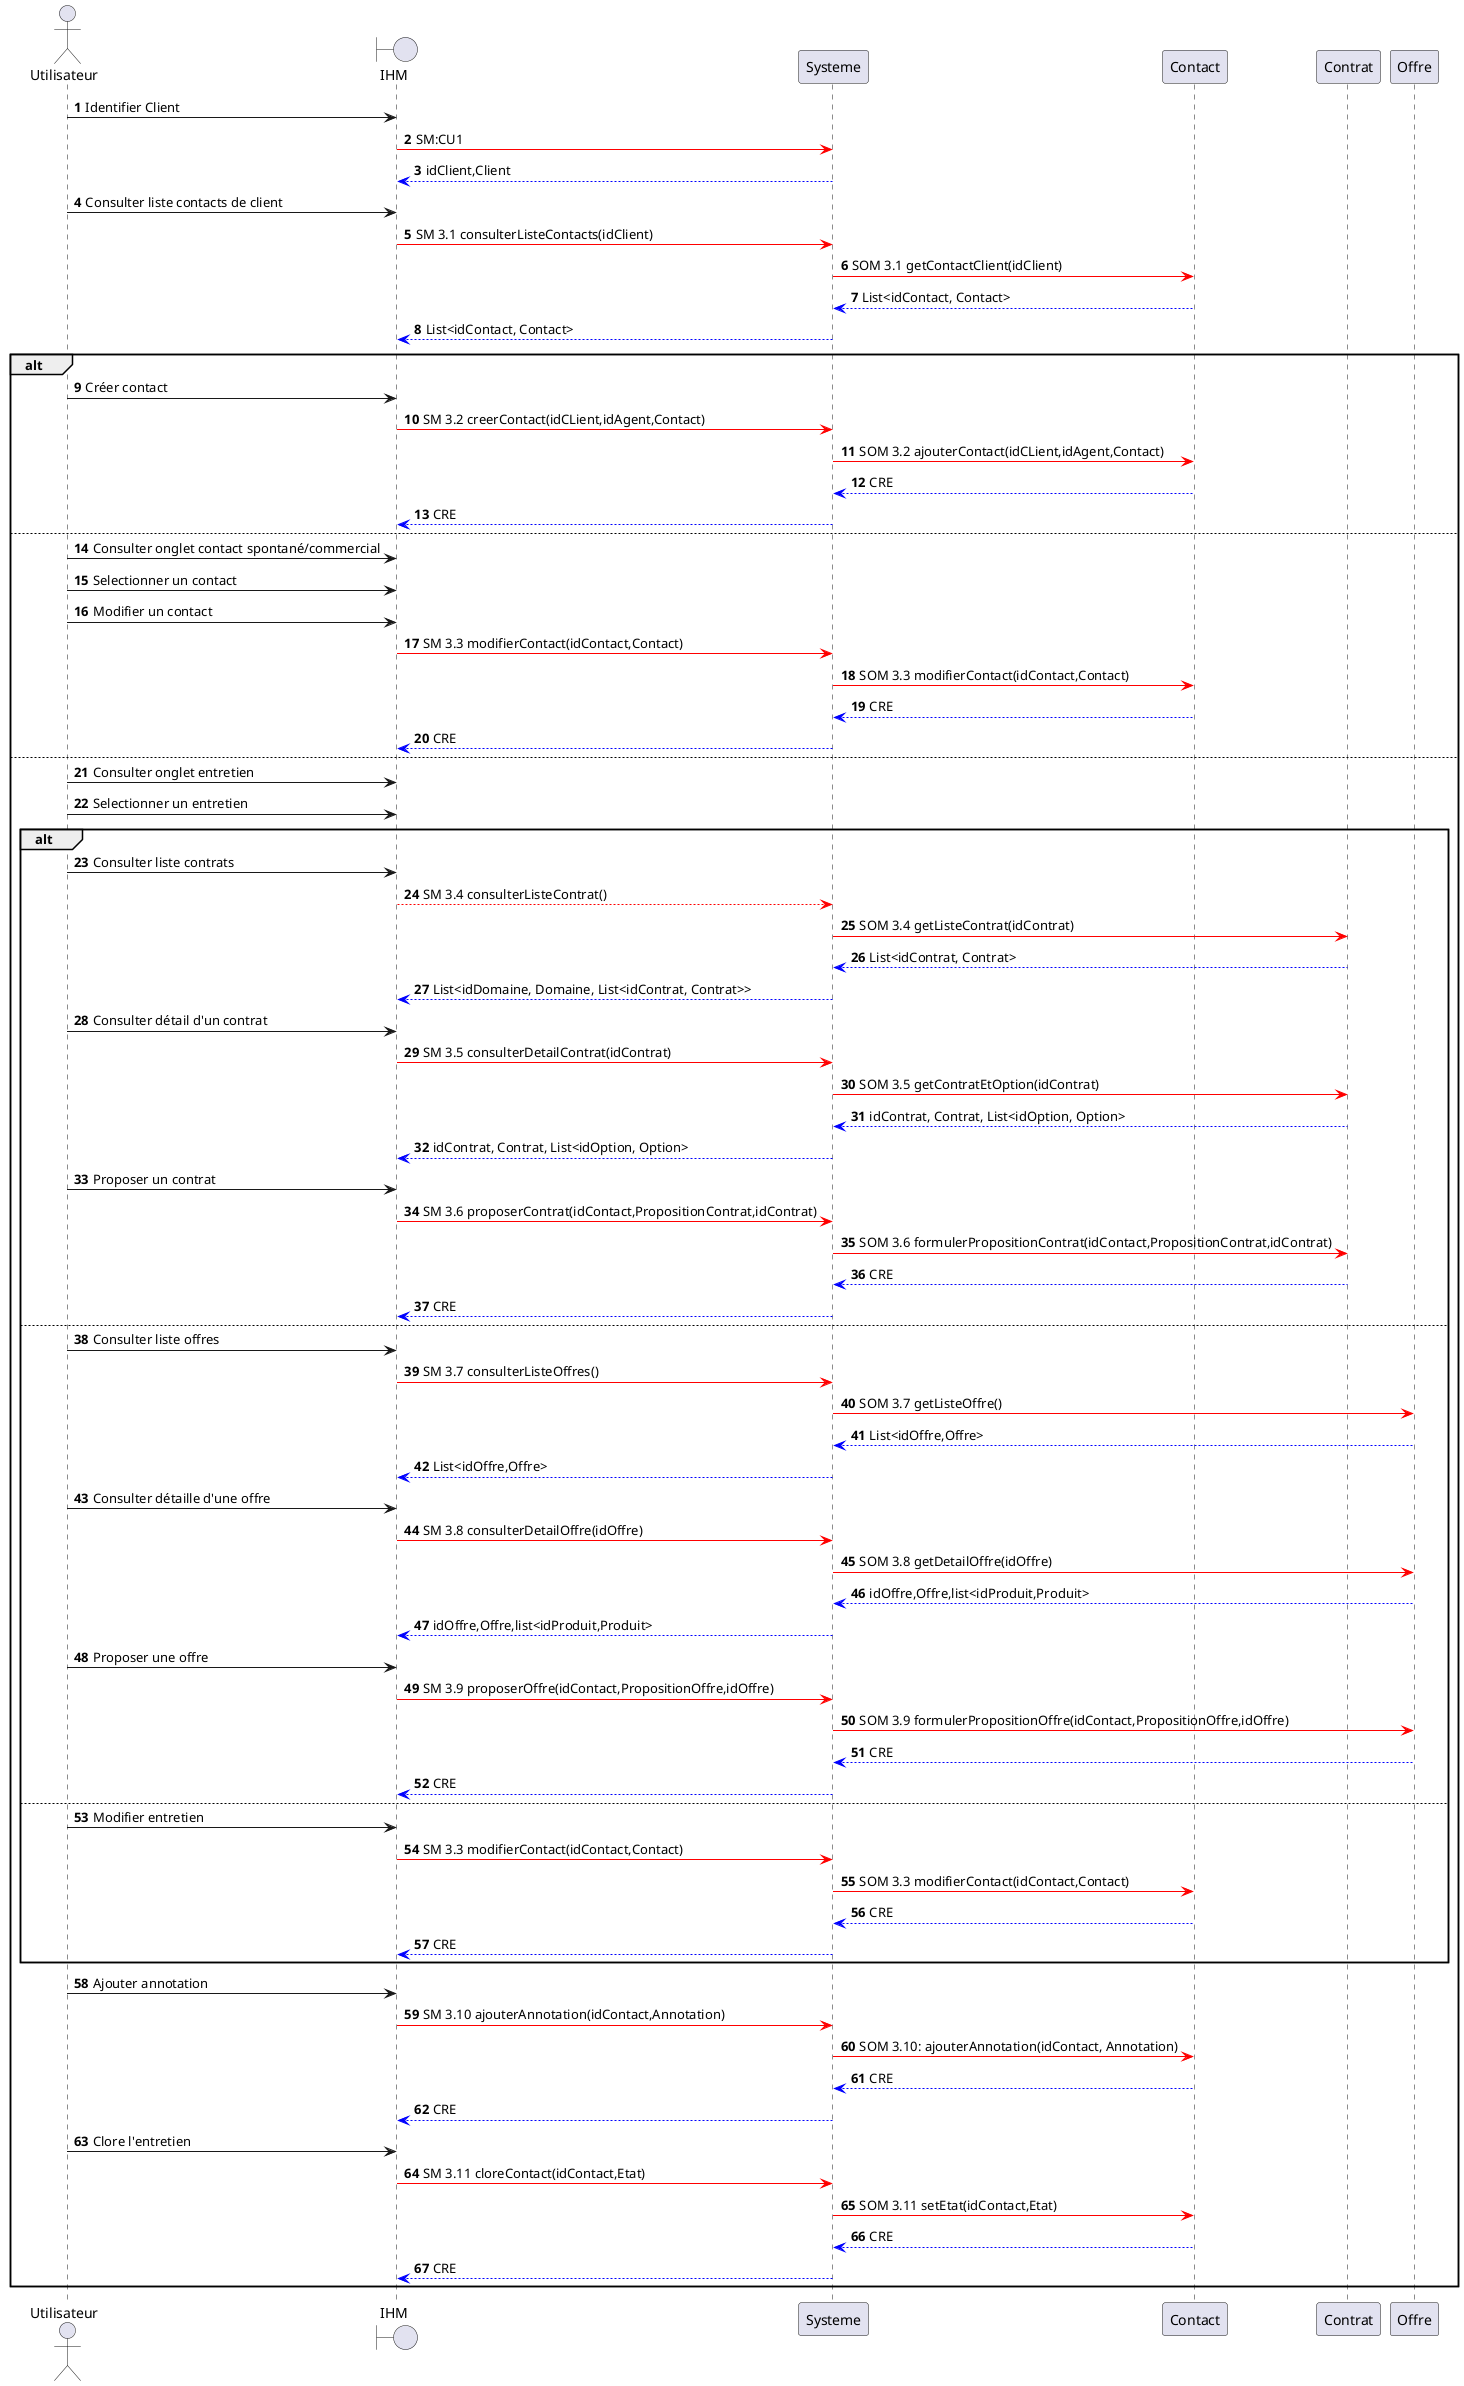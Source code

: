 @startuml
actor Utilisateur as U
boundary IHM as I
participant Systeme as S
participant Contact as C
participant Contrat as CON
participant Offre as O

autonumber

U->I: Identifier Client
I-[#red]>S: SM:CU1
S-[#0000FF]->I: idClient,Client

U->I: Consulter liste contacts de client
I-[#red]>S: SM 3.1 consulterListeContacts(idClient)
S-[#red]>C: SOM 3.1 getContactClient(idClient)
C-[#0000FF]->S: List<idContact, Contact>
S-[#0000FF]->I: List<idContact, Contact>

alt
    U->I: Créer contact
    I-[#red]>S: SM 3.2 creerContact(idCLient,idAgent,Contact)
    S-[#red]>C: SOM 3.2 ajouterContact(idCLient,idAgent,Contact)
    C-[#0000FF]->S: CRE
    S-[#0000FF]->I: CRE
else
    U->I: Consulter onglet contact spontané/commercial
    U->I: Selectionner un contact
    U->I: Modifier un contact
    I-[#red]>S: SM 3.3 modifierContact(idContact,Contact)
    S-[#red]>C: SOM 3.3 modifierContact(idContact,Contact)
    C-[#0000FF]->S: CRE
    S-[#0000FF]->I: CRE
else
    U->I: Consulter onglet entretien
    U->I: Selectionner un entretien
    alt
        U->I: Consulter liste contrats
        I--[#red]>S: SM 3.4 consulterListeContrat()
        S-[#red]>CON: SOM 3.4 getListeContrat(idContrat)
        CON-[#0000FF]->S: List<idContrat, Contrat>
        S-[#0000FF]->I: List<idDomaine, Domaine, List<idContrat, Contrat>>



        U->I: Consulter détail d'un contrat
        I-[#red]>S: SM 3.5 consulterDetailContrat(idContrat)
        S -[#red]> CON : SOM 3.5 getContratEtOption(idContrat)
        CON -[#0000FF]-> S : idContrat, Contrat, List<idOption, Option>
        S -[#0000FF]-> I: idContrat, Contrat, List<idOption, Option>

        U->I: Proposer un contrat
        I-[#red]>S: SM 3.6 proposerContrat(idContact,PropositionContrat,idContrat)
        S-[#red]>CON: SOM 3.6 formulerPropositionContrat(idContact,PropositionContrat,idContrat)
        CON-[#0000FF]->S: CRE
        S-[#0000FF]->I: CRE
    else
        U->I: Consulter liste offres
        I-[#red]>S: SM 3.7 consulterListeOffres()
        S-[#red]>O: SOM 3.7 getListeOffre()
        O-[#0000FF]->S: List<idOffre,Offre>
        S-[#0000FF]->I: List<idOffre,Offre>

        U->I: Consulter détaille d'une offre
        I-[#red]>S: SM 3.8 consulterDetailOffre(idOffre)
        S -[#red]> O : SOM 3.8 getDetailOffre(idOffre)
        O -[#0000FF]-> S : idOffre,Offre,list<idProduit,Produit>
        S-[#0000FF]->I: idOffre,Offre,list<idProduit,Produit>

        U->I: Proposer une offre
        I-[#red]>S: SM 3.9 proposerOffre(idContact,PropositionOffre,idOffre)
        S-[#red]>O: SOM 3.9 formulerPropositionOffre(idContact,PropositionOffre,idOffre)
        O-[#0000FF]->S: CRE
        S-[#0000FF]->I: CRE
    else
        U->I: Modifier entretien
        I-[#red]>S: SM 3.3 modifierContact(idContact,Contact)
        S-[#red]>C: SOM 3.3 modifierContact(idContact,Contact)
        C-[#0000FF]->S: CRE
        S-[#0000FF]->I: CRE
    end
    U->I: Ajouter annotation
    I-[#red]>S: SM 3.10 ajouterAnnotation(idContact,Annotation)
    S-[#red]>C: SOM 3.10: ajouterAnnotation(idContact, Annotation)
    C-[#0000FF]->S:CRE
    S-[#0000FF]->I: CRE

    U->I: Clore l'entretien
    I-[#red]>S: SM 3.11 cloreContact(idContact,Etat)
    S-[#red]>C: SOM 3.11 setEtat(idContact,Etat)
    C-[#0000FF]->S: CRE
    S-[#0000FF]->I: CRE
end

@enduml